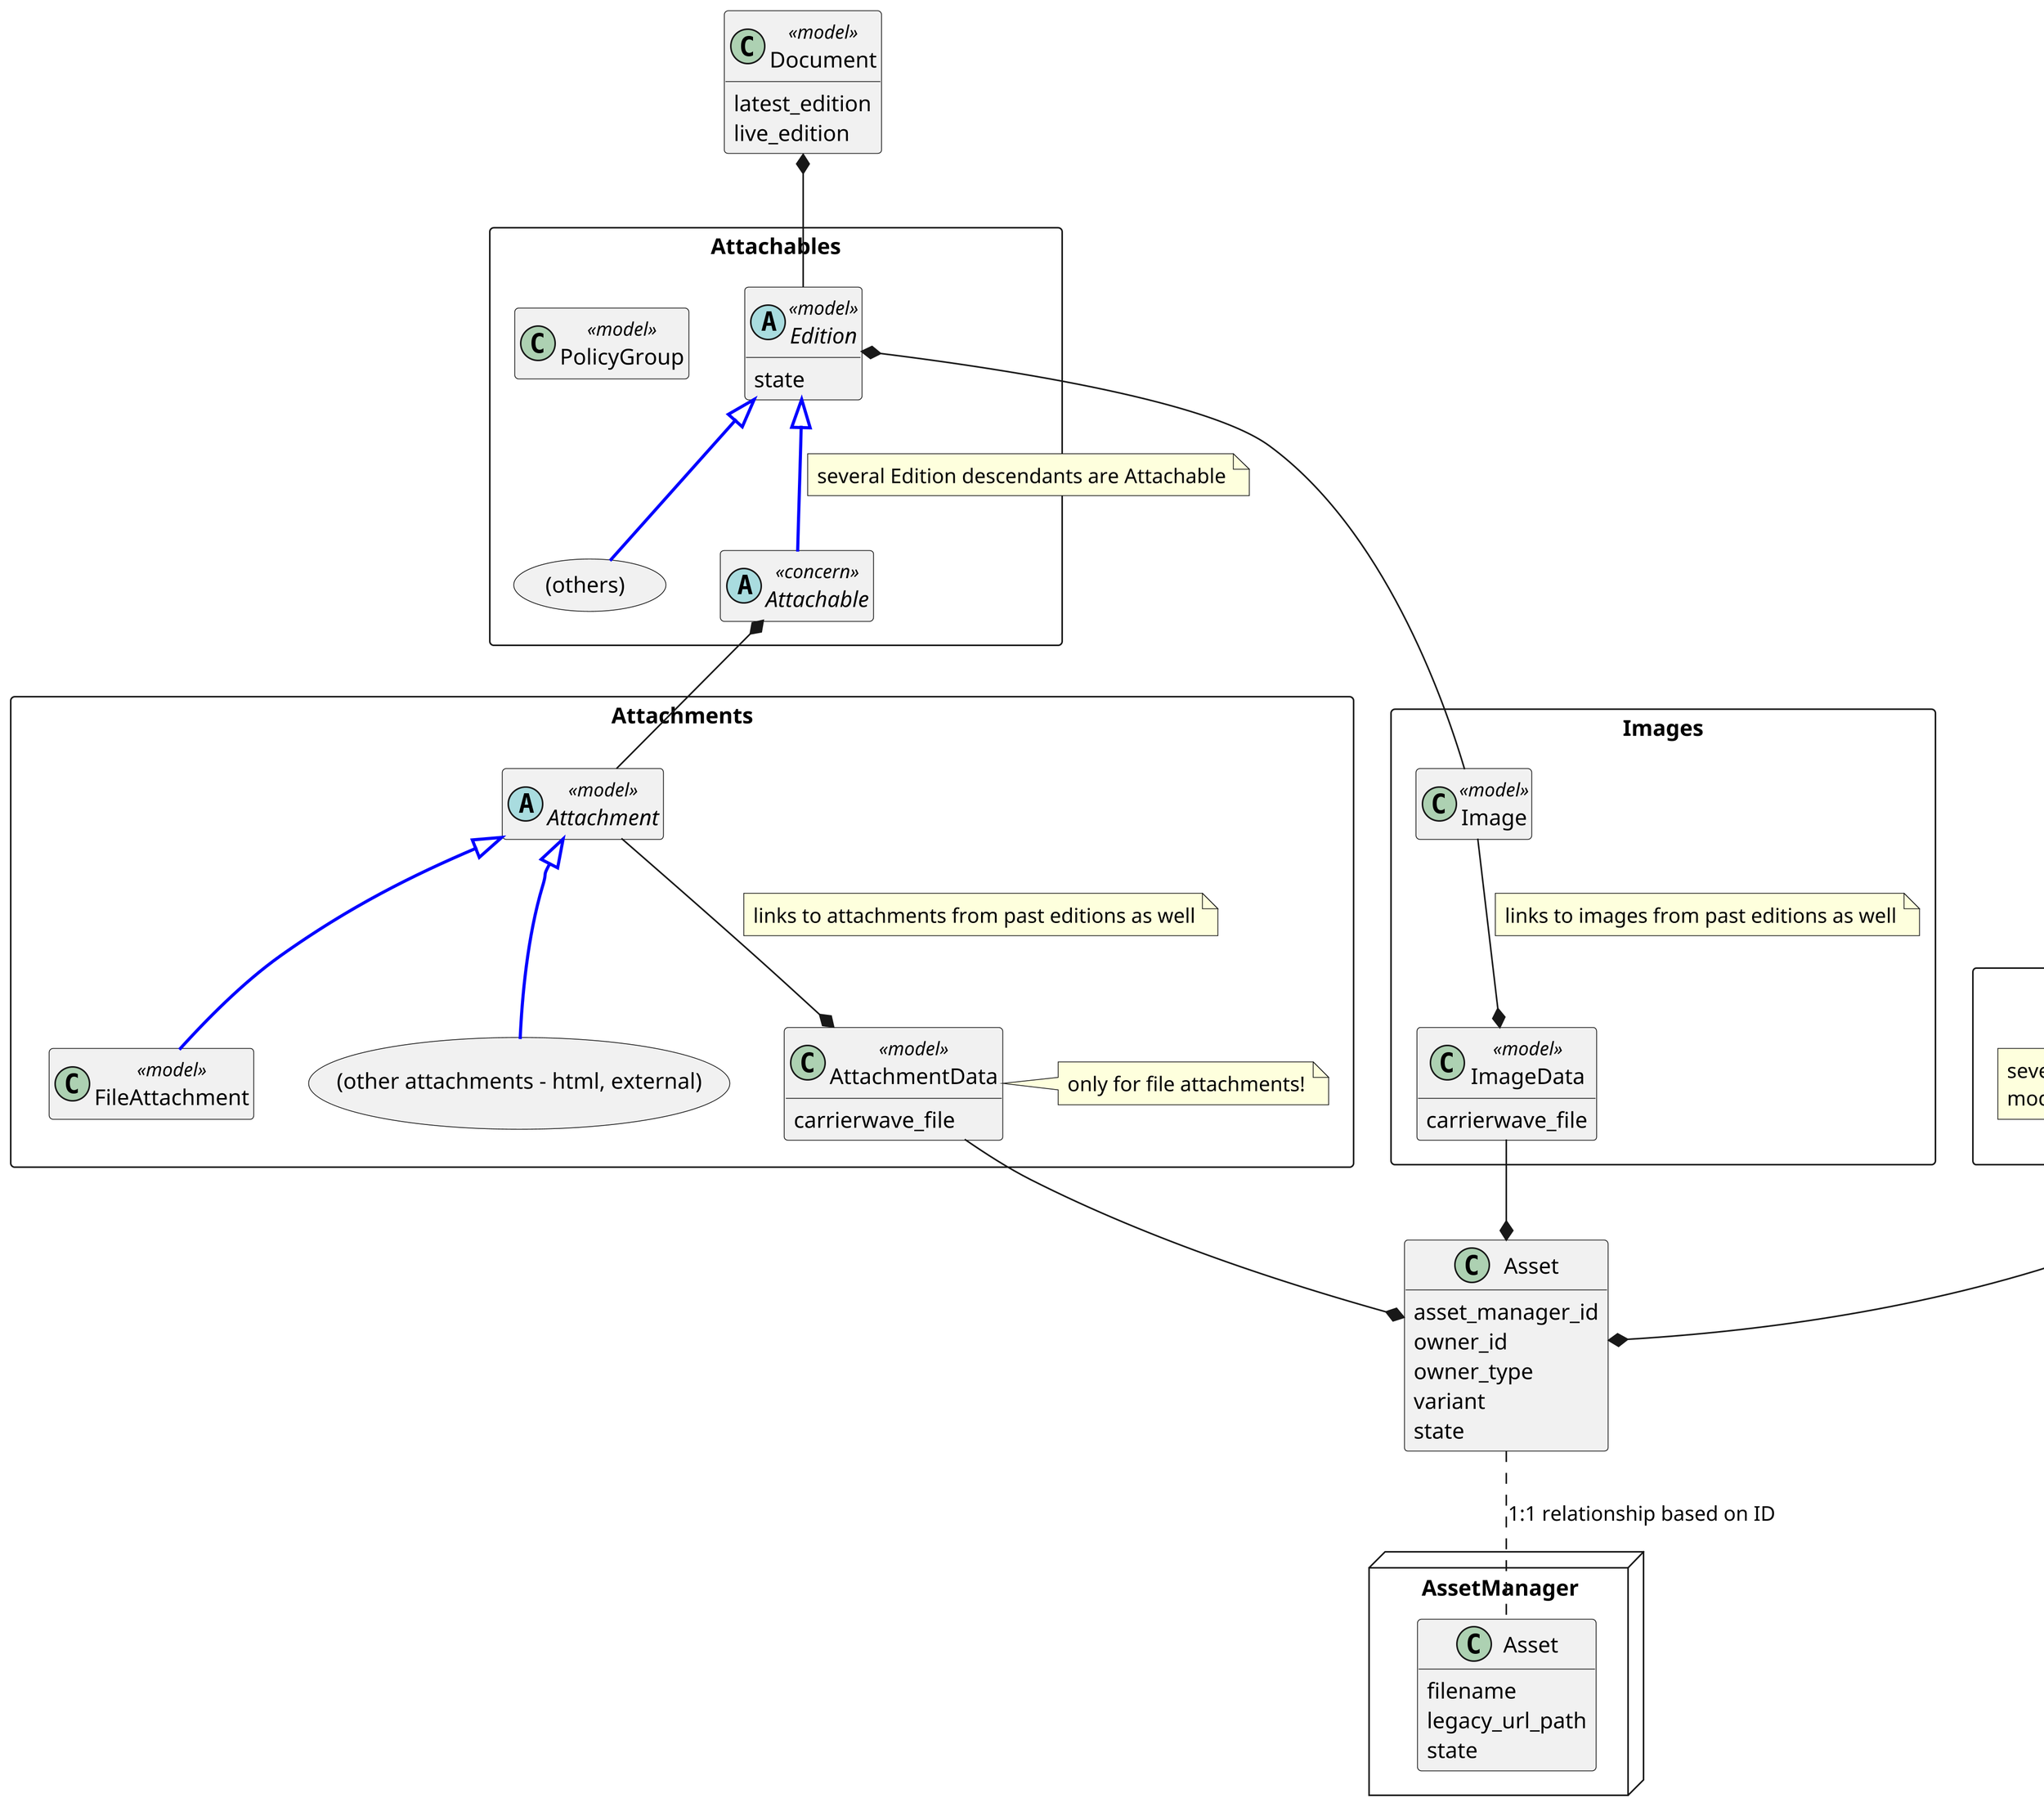 @startuml
allowmixing
hide empty description
hide empty members
skinparam dpi 300

class Document <<model>>

rectangle "Attachables" {
    abstract Edition <<model>> {
        state
    }
    class PolicyGroup <<model>>
    rectangle "(others)" as othereds
    Edition <|-- othereds #line:blue;line.bold
    Edition <|-- Attachable #line:blue;line.bold
    note on link: several Edition descendants are Attachable
    abstract Attachable<<concern>>
}

rectangle "Attachments" {
  together {
    abstract Attachment <<model>>
    class FileAttachment <<model>>
    rectangle "(other attachments - html, external)" as otheratts
    Attachment <|-- otheratts #line:blue;line.bold
    Attachment <|-- FileAttachment #line:blue;line.bold
  }
  class AttachmentData <<model>> {
    carrierwave_file
  }
  note right: only for file attachments!
  Attachment --* AttachmentData
  note on link: links to attachments from past editions as well
}

rectangle "Images" {
  class Image <<model>>
  class ImageData <<model>> {
    carrierwave_file
  }
  Image --* ImageData
  note on link: links to images from past editions as well
}

rectangle "Other models with assets" {
  class Person <<model>> {
    logo
  }

  note "several other similar\nmodels not shown" as N1
}


Edition *-- Image

Document *-- Edition 

Attachable *-- Attachment

class Document {
    {method} latest_edition
    {method} live_edition
}

class Asset {
  asset_manager_id
  owner_id
  owner_type
  variant
  state
}

node AssetManager {
class "Asset" as amAsset {
  filename
  legacy_url_path
  state
}
}

Asset .. amAsset: 1:1 relationship based on ID

AttachmentData --* Asset
ImageData --* Asset
Person --* Asset
@enduml
